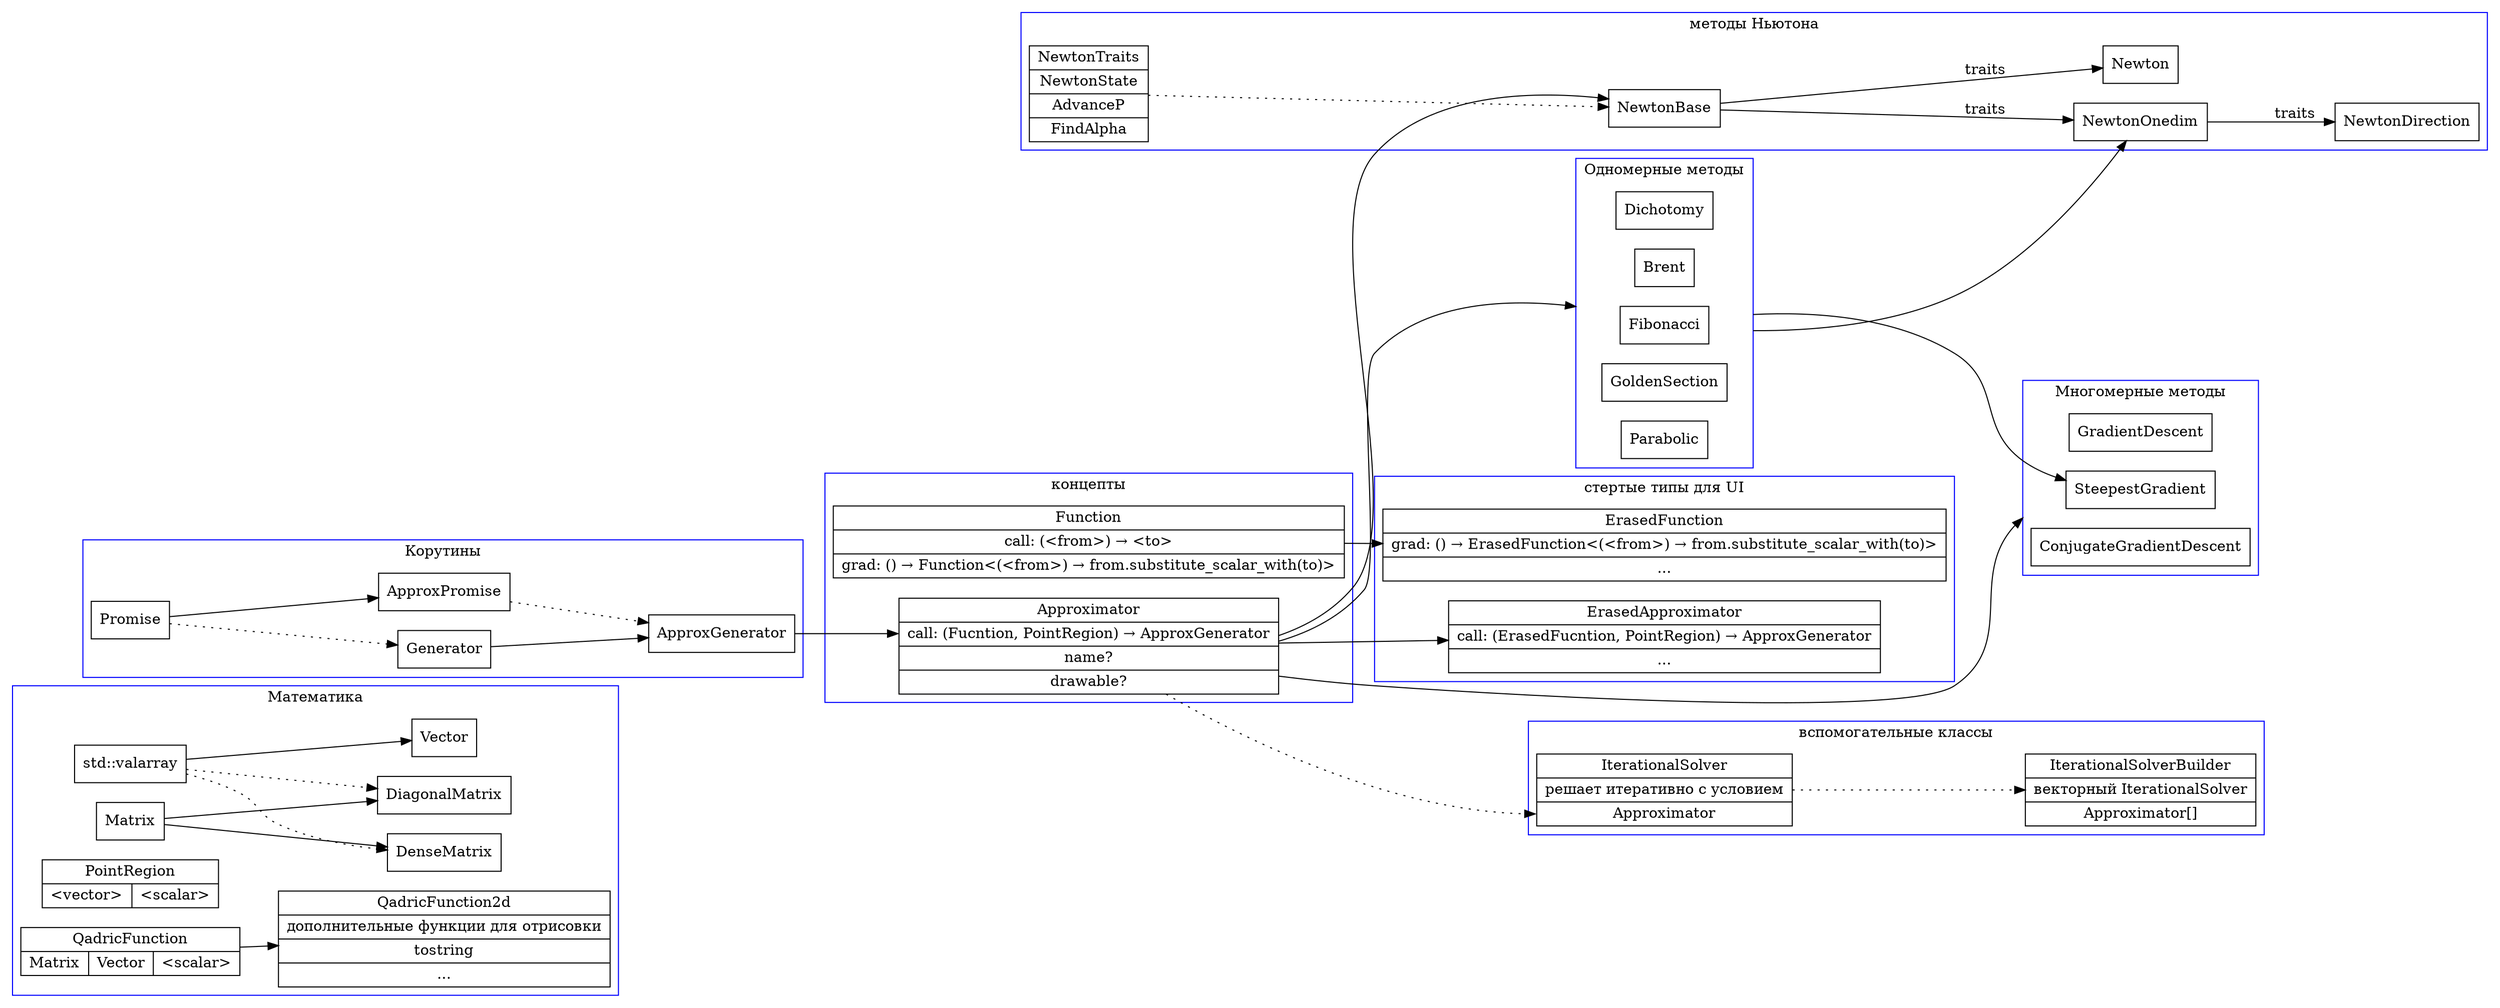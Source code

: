 digraph Project {
	node[shape=record];
	rankdir="LR";
	compound=true;
	subgraph cluster_Math {
		label = Математика;
		color=blue;

		valarray[label="std::valarray"];
		valarray -> Vector;
		valarray -> DenseMatrix [style="dotted"];
		valarray -> DiagonalMatrix [style="dotted"];
		QuadticFunction[label="QadricFunction|{Matrix|Vector|\<scalar\>}"];
		QuadticFunction -> QuadticFunction2d;
		QuadticFunction2d[label="QadricFunction2d|дополнительные функции для отрисовки|tostring|..."];
		PointRegion[label="PointRegion|{\<vector\>|\<scalar\>}"];
		Matrix -> DenseMatrix;
		Matrix -> DiagonalMatrix;
	}
	subgraph cluster_Onedim {
		label = "Одномерные методы";
		color=blue;

		Dichotomy;
		Brent;
		Fibonacci;
		GoldenSection;
		Parabolic;
	}
	subgraph cluster_Multidim {
		label = "Многомерные методы";
		color=blue;

		GradientDescent;
		SteepestGradient;
		ConjugateGradientDescent;
	}
	subgraph cluster_Newton {
		label = "методы Ньютона";
		color=blue;

		NewtonBase;
		NewtonTraits [label="NewtonTraits|NewtonState|AdvanceP|FindAlpha"];
		NewtonTraits -> NewtonBase [style=dotted];
		NewtonBase -> Newton [label="traits"];
		NewtonBase -> NewtonOnedim [label="traits"];
		NewtonOnedim -> NewtonDirection [label="traits"];
	}
	subgraph cluster_Coroutines {
		label = "Корутины";
		color=blue;

		Promise -> Generator [style="dotted"];
		Generator -> ApproxGenerator;
		Promise -> ApproxPromise;
		ApproxPromise -> ApproxGenerator [style="dotted"];
	}
	subgraph cluster_Concepts {
		label = "концепты";
		color=blue;

		Function[label="Function|call: (\<from\>) → \<to\>|grad: () → Function\<(\<from\>) → from.substitute_scalar_with(to)\>"];
		Approximator[label="Approximator|<f1>call: (Fucntion, PointRegion) → ApproxGenerator|name?|drawable?"]
	}
	ApproxGenerator -> Approximator:f1;
	Fibonacci -> SteepestGradient [ltail=cluster_Onedim];
	Approximator -> Fibonacci [lhead=cluster_Onedim];
	Approximator -> SteepestGradient [lhead=cluster_Multidim];
	Approximator -> NewtonBase;
	Fibonacci -> NewtonOnedim [ltail=cluster_Onedim];
	subgraph cluster_Helpers {
		label = "вспомогательные классы";
		color=blue;

		IterationalSolver[label="IterationalSolver|решает итеративно с условием|<f1>Approximator"];
		IterationalSolverBuilder[label="IterationalSolverBuilder|векторный IterationalSolver|Approximator[]"];
		IterationalSolver -> IterationalSolverBuilder [style="dotted"];
	}
	Approximator -> IterationalSolver:f1 [style="dotted"];
	subgraph cluster_Erased {
		label = "стертые типы для UI";
		color=blue;

		Function -> ErasedFunction;
		ErasedFunction[label="ErasedFunction|grad: () → ErasedFunction\<(\<from\>) → from.substitute_scalar_with(to)\>|..."];
		Approximator -> ErasedApproximator;
		ErasedApproximator[label="ErasedApproximator|call: (ErasedFucntion, PointRegion) → ApproxGenerator|..."]
	}
}
